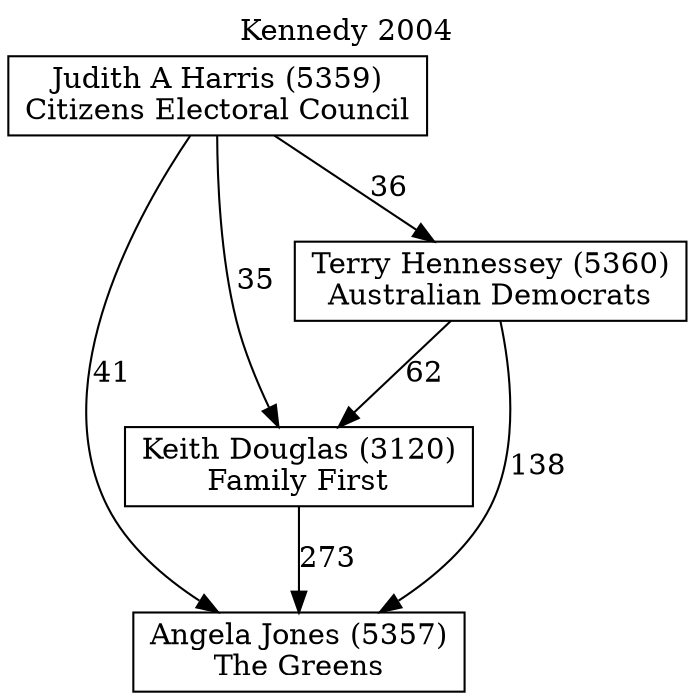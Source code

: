 // House preference flow
digraph "Angela Jones (5357)_Kennedy_2004" {
	graph [label="Kennedy 2004" labelloc=t mclimit=10]
	node [shape=box]
	"Angela Jones (5357)" [label="Angela Jones (5357)
The Greens"]
	"Judith A Harris (5359)" [label="Judith A Harris (5359)
Citizens Electoral Council"]
	"Keith Douglas (3120)" [label="Keith Douglas (3120)
Family First"]
	"Terry Hennessey (5360)" [label="Terry Hennessey (5360)
Australian Democrats"]
	"Judith A Harris (5359)" -> "Angela Jones (5357)" [label=41]
	"Judith A Harris (5359)" -> "Keith Douglas (3120)" [label=35]
	"Judith A Harris (5359)" -> "Terry Hennessey (5360)" [label=36]
	"Keith Douglas (3120)" -> "Angela Jones (5357)" [label=273]
	"Terry Hennessey (5360)" -> "Angela Jones (5357)" [label=138]
	"Terry Hennessey (5360)" -> "Keith Douglas (3120)" [label=62]
}
